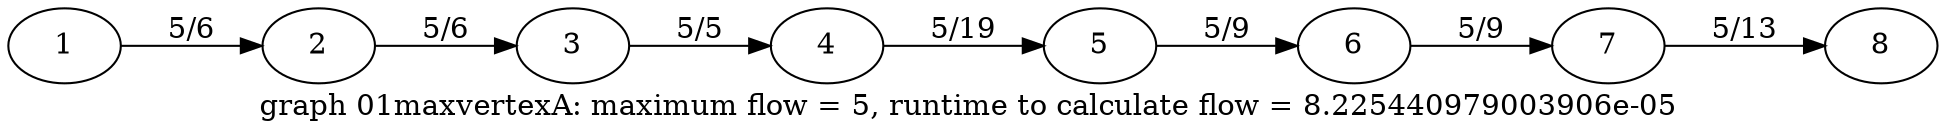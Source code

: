 digraph g{

rankdir = LR

1 -> 2 [label = " 5/6 "];
2 -> 3 [label = " 5/6 "];
3 -> 4 [label = " 5/5 "];
4 -> 5 [label = " 5/19 "];
5 -> 6 [label = " 5/9 "];
6 -> 7 [label = " 5/9 "];
7 -> 8 [label = " 5/13 "];

label = "graph 01maxvertexA: maximum flow = 5, runtime to calculate flow = 8.225440979003906e-05 "
}
